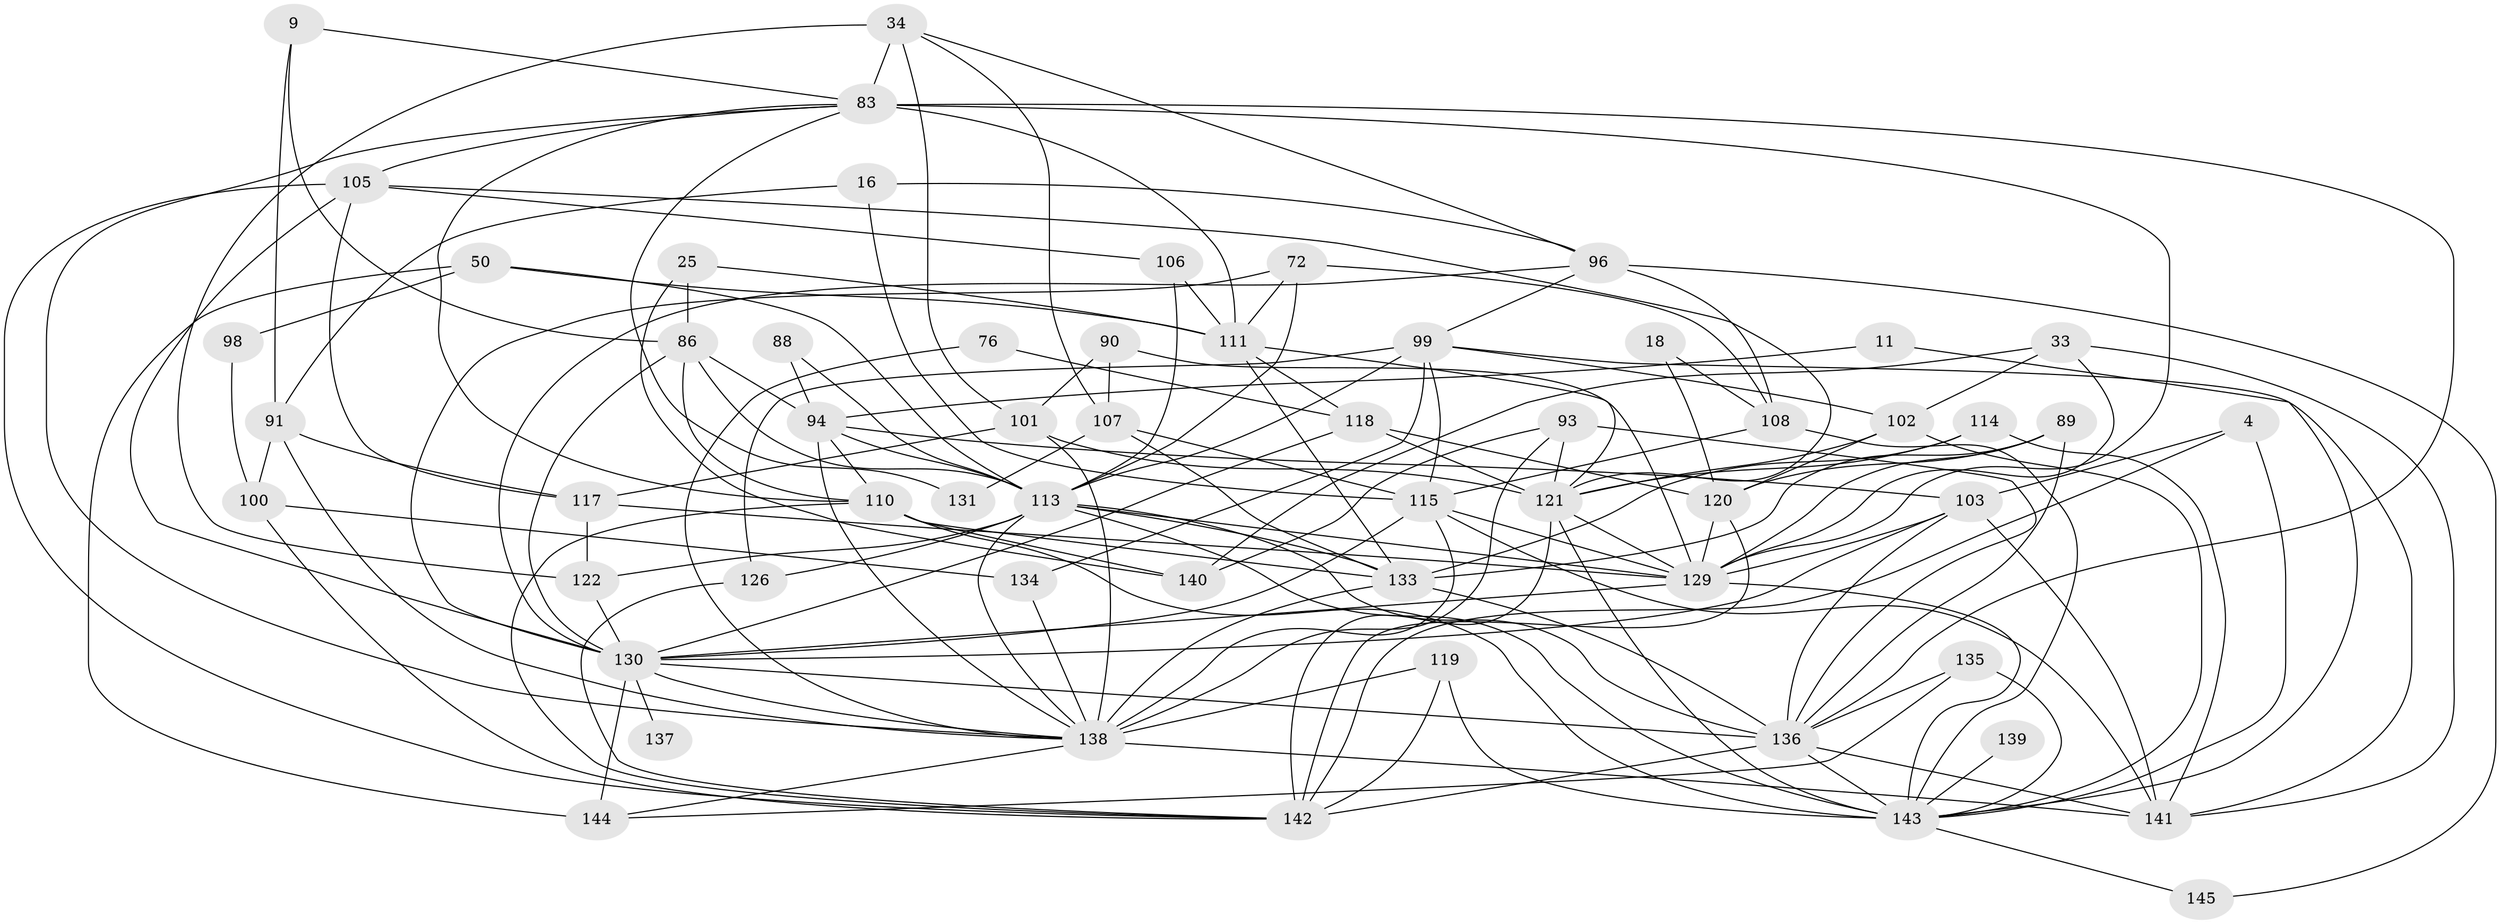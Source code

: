 // original degree distribution, {3: 0.2413793103448276, 4: 0.25517241379310346, 2: 0.1724137931034483, 5: 0.16551724137931034, 6: 0.1103448275862069, 8: 0.020689655172413793, 7: 0.027586206896551724, 9: 0.006896551724137931}
// Generated by graph-tools (version 1.1) at 2025/52/03/04/25 21:52:38]
// undirected, 58 vertices, 156 edges
graph export_dot {
graph [start="1"]
  node [color=gray90,style=filled];
  4;
  9;
  11;
  16;
  18;
  25 [super="+8"];
  33 [super="+24"];
  34;
  50;
  72;
  76;
  83 [super="+82+32"];
  86;
  88;
  89;
  90;
  91 [super="+60"];
  93;
  94 [super="+85"];
  96 [super="+2+10"];
  98;
  99 [super="+26"];
  100;
  101 [super="+23"];
  102 [super="+38+64"];
  103 [super="+41+78"];
  105 [super="+31"];
  106;
  107 [super="+61"];
  108 [super="+70"];
  110 [super="+58"];
  111;
  113 [super="+44+7+84+97"];
  114;
  115 [super="+35+63"];
  117 [super="+69"];
  118 [super="+65"];
  119 [super="+79"];
  120 [super="+47"];
  121 [super="+109+80"];
  122 [super="+43"];
  126 [super="+54"];
  129 [super="+14+37+125+22+77"];
  130 [super="+21+49+67+66"];
  131;
  133 [super="+6+19"];
  134;
  135 [super="+57"];
  136 [super="+132+124"];
  137;
  138 [super="+123+45+127+104"];
  139;
  140;
  141 [super="+81"];
  142 [super="+95+112"];
  143 [super="+59+116"];
  144 [super="+128+75"];
  145;
  4 -- 142;
  4 -- 103;
  4 -- 143 [weight=2];
  9 -- 86;
  9 -- 91;
  9 -- 83;
  11 -- 94;
  11 -- 143;
  16 -- 115;
  16 -- 96;
  16 -- 91;
  18 -- 108;
  18 -- 120;
  25 -- 111;
  25 -- 140;
  25 -- 86;
  33 -- 140 [weight=2];
  33 -- 129;
  33 -- 102;
  33 -- 141 [weight=2];
  34 -- 83;
  34 -- 96;
  34 -- 101;
  34 -- 122 [weight=2];
  34 -- 107;
  50 -- 111;
  50 -- 98;
  50 -- 144 [weight=2];
  50 -- 113;
  72 -- 113 [weight=2];
  72 -- 111;
  72 -- 108;
  72 -- 130;
  76 -- 138;
  76 -- 118;
  83 -- 111 [weight=2];
  83 -- 131;
  83 -- 129 [weight=2];
  83 -- 136;
  83 -- 105;
  83 -- 110;
  83 -- 138;
  86 -- 94 [weight=2];
  86 -- 113;
  86 -- 130;
  86 -- 110;
  88 -- 94;
  88 -- 113;
  89 -- 120 [weight=2];
  89 -- 133;
  89 -- 129;
  89 -- 136;
  90 -- 101;
  90 -- 107;
  90 -- 129;
  91 -- 100 [weight=2];
  91 -- 117;
  91 -- 138;
  93 -- 138;
  93 -- 140;
  93 -- 136 [weight=2];
  93 -- 121;
  94 -- 110;
  94 -- 103 [weight=3];
  94 -- 138;
  94 -- 113;
  96 -- 108;
  96 -- 145;
  96 -- 99;
  96 -- 130 [weight=4];
  98 -- 100;
  99 -- 134;
  99 -- 102;
  99 -- 126 [weight=2];
  99 -- 115;
  99 -- 113 [weight=2];
  99 -- 141;
  100 -- 134;
  100 -- 142 [weight=2];
  101 -- 117;
  101 -- 121;
  101 -- 138;
  102 -- 120;
  102 -- 143;
  102 -- 121;
  103 -- 129;
  103 -- 141 [weight=2];
  103 -- 136;
  103 -- 130;
  105 -- 121;
  105 -- 106;
  105 -- 130;
  105 -- 117;
  105 -- 142 [weight=2];
  106 -- 111;
  106 -- 113;
  107 -- 115;
  107 -- 131;
  107 -- 133;
  108 -- 115 [weight=2];
  108 -- 143;
  110 -- 133 [weight=2];
  110 -- 142;
  110 -- 143;
  110 -- 140;
  111 -- 133;
  111 -- 118;
  111 -- 121;
  113 -- 126;
  113 -- 143 [weight=3];
  113 -- 122;
  113 -- 129 [weight=2];
  113 -- 133;
  113 -- 136;
  113 -- 138 [weight=2];
  114 -- 133;
  114 -- 121;
  114 -- 141;
  115 -- 129;
  115 -- 130;
  115 -- 138;
  115 -- 141;
  117 -- 122;
  117 -- 129;
  118 -- 130;
  118 -- 120;
  118 -- 121;
  119 -- 143 [weight=2];
  119 -- 138 [weight=2];
  119 -- 142 [weight=2];
  120 -- 129;
  120 -- 142;
  121 -- 143;
  121 -- 142 [weight=2];
  121 -- 129;
  122 -- 130;
  126 -- 142;
  129 -- 130 [weight=3];
  129 -- 143 [weight=2];
  130 -- 144 [weight=2];
  130 -- 137 [weight=2];
  130 -- 138 [weight=2];
  130 -- 136 [weight=2];
  133 -- 138 [weight=2];
  133 -- 136 [weight=2];
  134 -- 138;
  135 -- 144;
  135 -- 143;
  135 -- 136;
  136 -- 141;
  136 -- 143;
  136 -- 142;
  138 -- 144;
  138 -- 141 [weight=3];
  139 -- 143 [weight=2];
  143 -- 145;
}
